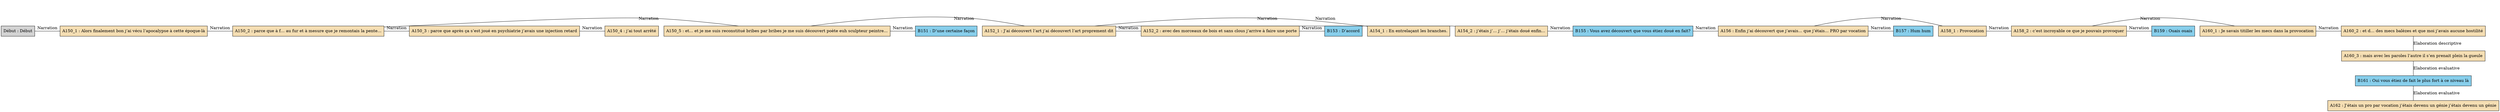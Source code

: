 digraph "Provocation_-_C02" {
	node [shape=box style=filled]
	newrank=true
	zero [style=invis]
	"Début" [label="Début : Début"]
	A150_1 [label="A150_1 : Alors finalement bon j’ai vécu l’apocalypse à cette époque-là" fillcolor=wheat]
	A150_2 [label="A150_2 : parce que à f… au fur et à mesure que je remontais la pente..." fillcolor=wheat]
	A150_3 [label="A150_3 : parce que après ça s’est joué en psychiatrie j’avais une injection retard" fillcolor=wheat]
	A150_4 [label="A150_4 : j’ai tout arrêté" fillcolor=wheat]
	A150_5 [label="A150_5 : et... et je me suis reconstitué bribes par bribes je me suis découvert poète euh sculpteur peintre..." fillcolor=wheat]
	B151 [label="B151 : D’une certaine façon" fillcolor=skyblue]
	A152_1 [label="A152_1 : J’ai découvert l’art j’ai découvert l’art proprement dit" fillcolor=wheat]
	A152_2 [label="A152_2 : avec des morceaux de bois et sans clous j’arrive à faire une porte" fillcolor=wheat]
	B153 [label="B153 : D’accord" fillcolor=skyblue]
	A154_1 [label="A154_1 : En entrelaçant les branches." fillcolor=wheat]
	A154_2 [label="A154_2 : j’étais j’… j’… j’étais doué enfin..." fillcolor=wheat]
	B155 [label="B155 : Vous avez découvert que vous étiez doué en fait?" fillcolor=skyblue]
	A156 [label="A156 : Enfin j’ai découvert que j’avais... que j’étais... PRO par vocation" fillcolor=wheat]
	B157 [label="B157 : Hum hum" fillcolor=skyblue]
	A158_1 [label="A158_1 : Provocation" fillcolor=wheat]
	A158_2 [label="A158_2 : c’est incroyable ce que je pouvais provoquer" fillcolor=wheat]
	B159 [label="B159 : Ouais ouais" fillcolor=skyblue]
	A160_1 [label="A160_1 : Je savais titiller les mecs dans la provocation" fillcolor=wheat]
	A160_2 [label="A160_2 : et d… des mecs balèzes et que moi j’avais aucune hostilité" fillcolor=wheat]
	A160_3 [label="A160_3 : mais avec les paroles l’autre il s’en prenait plein la gueule" fillcolor=wheat]
	B161 [label="B161 : Oui vous étiez de fait le plus fort à ce niveau là" fillcolor=skyblue]
	A162 [label="A162 : J’étais un pro par vocation j’étais devenu un génie j’étais devenu un génie" fillcolor=wheat]
	zero -> "Début" [label="" style=invis]
	zero -> A150_1 [style=invis weight=1]
	"Début" -> A150_1 [label=Narration constraint=false dir=none]
	zero -> A150_2 [style=invis weight=1]
	A150_1 -> A150_2 [label=Narration constraint=false dir=none]
	zero -> A150_3 [style=invis weight=1]
	A150_2 -> A150_3 [label=Narration constraint=false dir=none]
	zero -> A150_4 [style=invis weight=1]
	A150_3 -> A150_4 [label=Narration constraint=false dir=none]
	zero -> A150_5 [style=invis weight=1]
	A150_2 -> A150_5 [label=Narration constraint=false dir=none]
	zero -> B151 [style=invis weight=1]
	A150_5 -> B151 [label=Narration constraint=false dir=none]
	zero -> B153 [style=invis weight=1]
	A152_2 -> B153 [label=Narration constraint=false dir=none]
	zero -> B155 [style=invis weight=1]
	A154_2 -> B155 [label=Narration constraint=false dir=none]
	zero -> B157 [style=invis weight=1]
	A156 -> B157 [label=Narration constraint=false dir=none]
	zero -> A152_1 [style=invis weight=1]
	A150_5 -> A152_1 [label=Narration constraint=false dir=none]
	zero -> A152_2 [style=invis weight=1]
	A152_1 -> A152_2 [label=Narration constraint=false dir=none]
	zero -> A154_1 [style=invis weight=1]
	A152_1 -> A154_1 [label=Narration constraint=false dir=none]
	zero -> A154_2 [style=invis weight=1]
	A152_1 -> A154_2 [label=Narration constraint=false dir=none]
	zero -> A156 [style=invis weight=1]
	B155 -> A156 [label=Narration constraint=false dir=none]
	zero -> A158_1 [style=invis weight=1]
	A156 -> A158_1 [label=Narration constraint=false dir=none]
	zero -> A158_2 [style=invis weight=1]
	A158_1 -> A158_2 [label=Narration constraint=false dir=none]
	zero -> B159 [style=invis weight=1]
	A158_2 -> B159 [label=Narration constraint=false dir=none]
	zero -> A160_1 [style=invis weight=1]
	A158_2 -> A160_1 [label=Narration constraint=false dir=none]
	zero -> A160_2 [style=invis weight=1]
	A160_1 -> A160_2 [label=Narration constraint=false dir=none]
	A160_2 -> A160_3 [label="Elaboration descriptive" dir=none weight=2]
	A160_3 -> B161 [label="Elaboration evaluative" dir=none weight=2]
	B161 -> A162 [label="Elaboration evaluative" dir=none weight=2]
}
